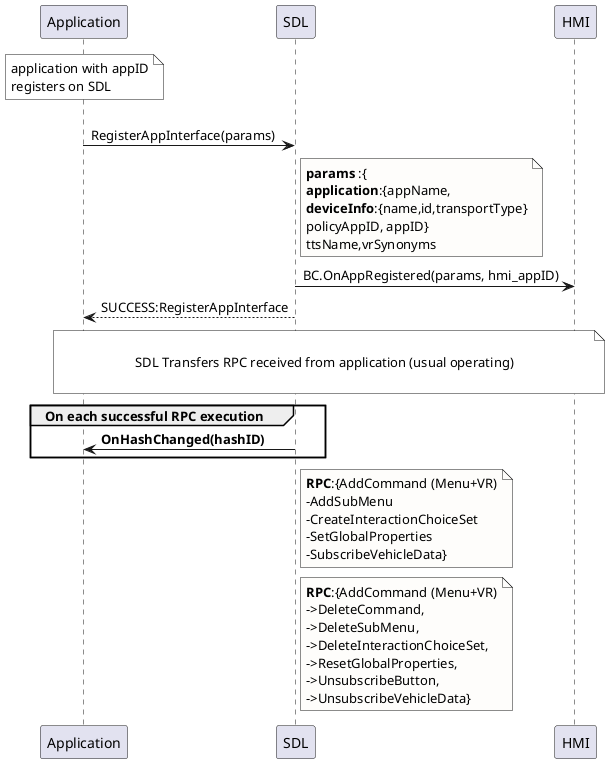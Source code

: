 @startuml
note over Application #ffffff: application with appID\nregisters on SDL 
Application -> SDL: \nRegisterAppInterface(params)
note right of SDL #fefdfb:**params** :{\n**application**:{appName,\n**deviceInfo**:{name,id,transportType}\npolicyAppID, appID}\nttsName,vrSynonyms
SDL -> HMI: BC.OnAppRegistered(params, hmi_appID) 

SDL ---> Application: SUCCESS:RegisterAppInterface
note over Application, HMI #ffffff: \nSDL Transfers RPC received from application (usual operating)\n

group On each successful RPC execution
    SDL -> Application: **OnHashChanged(hashID)**
    end
note right of SDL #fefdfb: **RPC**:{AddCommand (Menu+VR)\n-AddSubMenu\n-CreateInteractionChoiceSet\n-SetGlobalProperties\n-SubscribeVehicleData}
note right of SDL #fefdfb:**RPC**:{AddCommand (Menu+VR)\n->DeleteCommand,\n->DeleteSubMenu,\n->DeleteInteractionChoiceSet,\n->ResetGlobalProperties,\n->UnsubscribeButton,\n->UnsubscribeVehicleData}
@enduml
